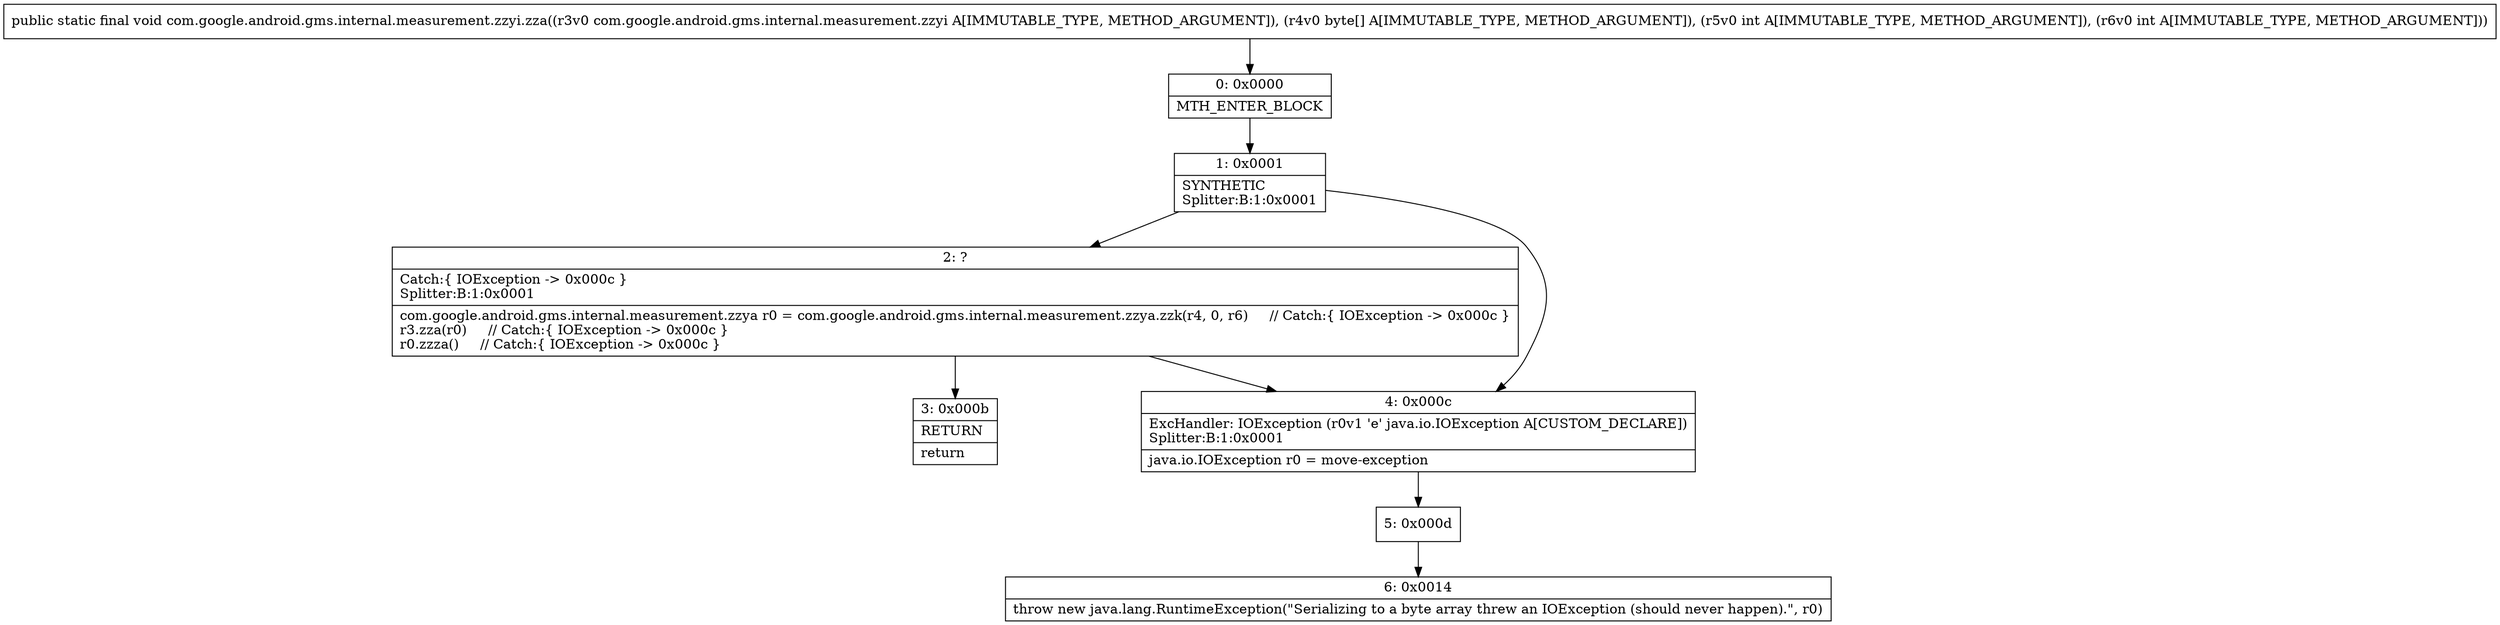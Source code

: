 digraph "CFG forcom.google.android.gms.internal.measurement.zzyi.zza(Lcom\/google\/android\/gms\/internal\/measurement\/zzyi;[BII)V" {
Node_0 [shape=record,label="{0\:\ 0x0000|MTH_ENTER_BLOCK\l}"];
Node_1 [shape=record,label="{1\:\ 0x0001|SYNTHETIC\lSplitter:B:1:0x0001\l}"];
Node_2 [shape=record,label="{2\:\ ?|Catch:\{ IOException \-\> 0x000c \}\lSplitter:B:1:0x0001\l|com.google.android.gms.internal.measurement.zzya r0 = com.google.android.gms.internal.measurement.zzya.zzk(r4, 0, r6)     \/\/ Catch:\{ IOException \-\> 0x000c \}\lr3.zza(r0)     \/\/ Catch:\{ IOException \-\> 0x000c \}\lr0.zzza()     \/\/ Catch:\{ IOException \-\> 0x000c \}\l}"];
Node_3 [shape=record,label="{3\:\ 0x000b|RETURN\l|return\l}"];
Node_4 [shape=record,label="{4\:\ 0x000c|ExcHandler: IOException (r0v1 'e' java.io.IOException A[CUSTOM_DECLARE])\lSplitter:B:1:0x0001\l|java.io.IOException r0 = move\-exception\l}"];
Node_5 [shape=record,label="{5\:\ 0x000d}"];
Node_6 [shape=record,label="{6\:\ 0x0014|throw new java.lang.RuntimeException(\"Serializing to a byte array threw an IOException (should never happen).\", r0)\l}"];
MethodNode[shape=record,label="{public static final void com.google.android.gms.internal.measurement.zzyi.zza((r3v0 com.google.android.gms.internal.measurement.zzyi A[IMMUTABLE_TYPE, METHOD_ARGUMENT]), (r4v0 byte[] A[IMMUTABLE_TYPE, METHOD_ARGUMENT]), (r5v0 int A[IMMUTABLE_TYPE, METHOD_ARGUMENT]), (r6v0 int A[IMMUTABLE_TYPE, METHOD_ARGUMENT])) }"];
MethodNode -> Node_0;
Node_0 -> Node_1;
Node_1 -> Node_2;
Node_1 -> Node_4;
Node_2 -> Node_3;
Node_2 -> Node_4;
Node_4 -> Node_5;
Node_5 -> Node_6;
}


